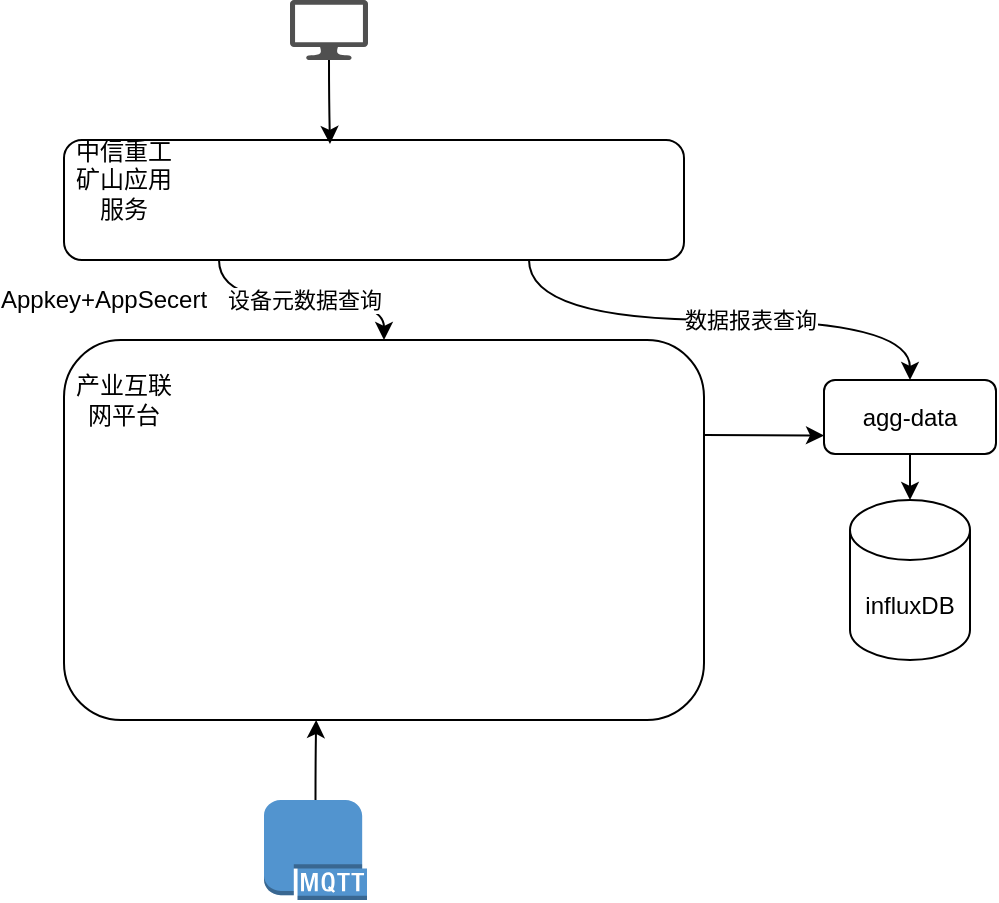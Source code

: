 <mxfile version="14.1.2" type="github">
  <diagram id="Nlw4wLnRBFVCYXzq9tkJ" name="第 1 页">
    <mxGraphModel dx="1422" dy="762" grid="1" gridSize="10" guides="1" tooltips="1" connect="1" arrows="1" fold="1" page="1" pageScale="1" pageWidth="827" pageHeight="1169" math="0" shadow="0">
      <root>
        <mxCell id="0" />
        <mxCell id="1" parent="0" />
        <mxCell id="Ose5tQMHw2iFu_p4NDMx-14" style="edgeStyle=orthogonalEdgeStyle;orthogonalLoop=1;jettySize=auto;html=1;exitX=0.75;exitY=1;exitDx=0;exitDy=0;entryX=0.5;entryY=0;entryDx=0;entryDy=0;curved=1;" parent="1" source="Ose5tQMHw2iFu_p4NDMx-1" target="Ose5tQMHw2iFu_p4NDMx-6" edge="1">
          <mxGeometry relative="1" as="geometry" />
        </mxCell>
        <mxCell id="Ose5tQMHw2iFu_p4NDMx-17" value="数据报表查询" style="edgeLabel;html=1;align=center;verticalAlign=middle;resizable=0;points=[];rounded=1;" parent="Ose5tQMHw2iFu_p4NDMx-14" vertex="1" connectable="0">
          <mxGeometry x="0.122" relative="1" as="geometry">
            <mxPoint as="offset" />
          </mxGeometry>
        </mxCell>
        <mxCell id="Ose5tQMHw2iFu_p4NDMx-16" style="edgeStyle=orthogonalEdgeStyle;orthogonalLoop=1;jettySize=auto;html=1;exitX=0.25;exitY=1;exitDx=0;exitDy=0;entryX=0.5;entryY=0;entryDx=0;entryDy=0;curved=1;" parent="1" source="Ose5tQMHw2iFu_p4NDMx-1" target="Ose5tQMHw2iFu_p4NDMx-3" edge="1">
          <mxGeometry relative="1" as="geometry" />
        </mxCell>
        <mxCell id="Ose5tQMHw2iFu_p4NDMx-18" value="设备元数据查询" style="edgeLabel;html=1;align=center;verticalAlign=middle;resizable=0;points=[];rounded=1;" parent="Ose5tQMHw2iFu_p4NDMx-16" vertex="1" connectable="0">
          <mxGeometry x="0.2" relative="1" as="geometry">
            <mxPoint x="-11.5" as="offset" />
          </mxGeometry>
        </mxCell>
        <mxCell id="Ose5tQMHw2iFu_p4NDMx-1" value="" style="whiteSpace=wrap;html=1;rounded=1;" parent="1" vertex="1">
          <mxGeometry x="80" y="110" width="310" height="60" as="geometry" />
        </mxCell>
        <mxCell id="Ose5tQMHw2iFu_p4NDMx-12" style="edgeStyle=orthogonalEdgeStyle;orthogonalLoop=1;jettySize=auto;html=1;exitX=1;exitY=0.25;exitDx=0;exitDy=0;entryX=0;entryY=0.75;entryDx=0;entryDy=0;curved=1;" parent="1" source="Ose5tQMHw2iFu_p4NDMx-3" target="Ose5tQMHw2iFu_p4NDMx-6" edge="1">
          <mxGeometry relative="1" as="geometry" />
        </mxCell>
        <mxCell id="Ose5tQMHw2iFu_p4NDMx-3" value="" style="whiteSpace=wrap;html=1;rounded=1;" parent="1" vertex="1">
          <mxGeometry x="80" y="210" width="320" height="190" as="geometry" />
        </mxCell>
        <mxCell id="Ose5tQMHw2iFu_p4NDMx-4" value="中信重工矿山应用服务" style="text;html=1;strokeColor=none;fillColor=none;align=center;verticalAlign=middle;whiteSpace=wrap;rounded=1;" parent="1" vertex="1">
          <mxGeometry x="80" y="120" width="60" height="20" as="geometry" />
        </mxCell>
        <mxCell id="Ose5tQMHw2iFu_p4NDMx-5" value="产业互联网平台" style="text;html=1;strokeColor=none;fillColor=none;align=center;verticalAlign=middle;whiteSpace=wrap;rounded=1;" parent="1" vertex="1">
          <mxGeometry x="80" y="230" width="60" height="20" as="geometry" />
        </mxCell>
        <mxCell id="Ose5tQMHw2iFu_p4NDMx-13" style="edgeStyle=orthogonalEdgeStyle;orthogonalLoop=1;jettySize=auto;html=1;exitX=0.5;exitY=1;exitDx=0;exitDy=0;entryX=0.5;entryY=0;entryDx=0;entryDy=0;entryPerimeter=0;curved=1;" parent="1" source="Ose5tQMHw2iFu_p4NDMx-6" target="Ose5tQMHw2iFu_p4NDMx-10" edge="1">
          <mxGeometry relative="1" as="geometry" />
        </mxCell>
        <mxCell id="Ose5tQMHw2iFu_p4NDMx-6" value="agg-data" style="whiteSpace=wrap;html=1;rounded=1;" parent="1" vertex="1">
          <mxGeometry x="460" y="230" width="86" height="37" as="geometry" />
        </mxCell>
        <mxCell id="Ose5tQMHw2iFu_p4NDMx-15" style="edgeStyle=orthogonalEdgeStyle;orthogonalLoop=1;jettySize=auto;html=1;entryX=0.394;entryY=1;entryDx=0;entryDy=0;entryPerimeter=0;curved=1;" parent="1" source="Ose5tQMHw2iFu_p4NDMx-8" target="Ose5tQMHw2iFu_p4NDMx-3" edge="1">
          <mxGeometry relative="1" as="geometry" />
        </mxCell>
        <mxCell id="Ose5tQMHw2iFu_p4NDMx-8" value="" style="outlineConnect=0;dashed=0;verticalLabelPosition=bottom;verticalAlign=top;align=center;html=1;shape=mxgraph.aws3.mqtt_protocol;fillColor=#5294CF;gradientColor=none;rounded=1;" parent="1" vertex="1">
          <mxGeometry x="180" y="440" width="51.5" height="50" as="geometry" />
        </mxCell>
        <mxCell id="Ose5tQMHw2iFu_p4NDMx-10" value="influxDB" style="shape=cylinder3;whiteSpace=wrap;html=1;boundedLbl=1;backgroundOutline=1;size=15;rounded=1;" parent="1" vertex="1">
          <mxGeometry x="473" y="290" width="60" height="80" as="geometry" />
        </mxCell>
        <mxCell id="Ose5tQMHw2iFu_p4NDMx-20" value="Appkey+AppSecert" style="text;html=1;strokeColor=none;fillColor=none;align=center;verticalAlign=middle;whiteSpace=wrap;rounded=1;" parent="1" vertex="1">
          <mxGeometry x="80" y="180" width="40" height="20" as="geometry" />
        </mxCell>
        <mxCell id="Ose5tQMHw2iFu_p4NDMx-24" style="edgeStyle=orthogonalEdgeStyle;orthogonalLoop=1;jettySize=auto;html=1;entryX=0.429;entryY=0.033;entryDx=0;entryDy=0;entryPerimeter=0;curved=1;" parent="1" source="Ose5tQMHw2iFu_p4NDMx-23" target="Ose5tQMHw2iFu_p4NDMx-1" edge="1">
          <mxGeometry relative="1" as="geometry" />
        </mxCell>
        <mxCell id="Ose5tQMHw2iFu_p4NDMx-23" value="" style="pointerEvents=1;shadow=0;dashed=0;html=1;strokeColor=none;fillColor=#505050;labelPosition=center;verticalLabelPosition=bottom;verticalAlign=top;outlineConnect=0;align=center;shape=mxgraph.office.devices.lcd_monitor;rounded=1;" parent="1" vertex="1">
          <mxGeometry x="193" y="40" width="39" height="30" as="geometry" />
        </mxCell>
      </root>
    </mxGraphModel>
  </diagram>
</mxfile>
